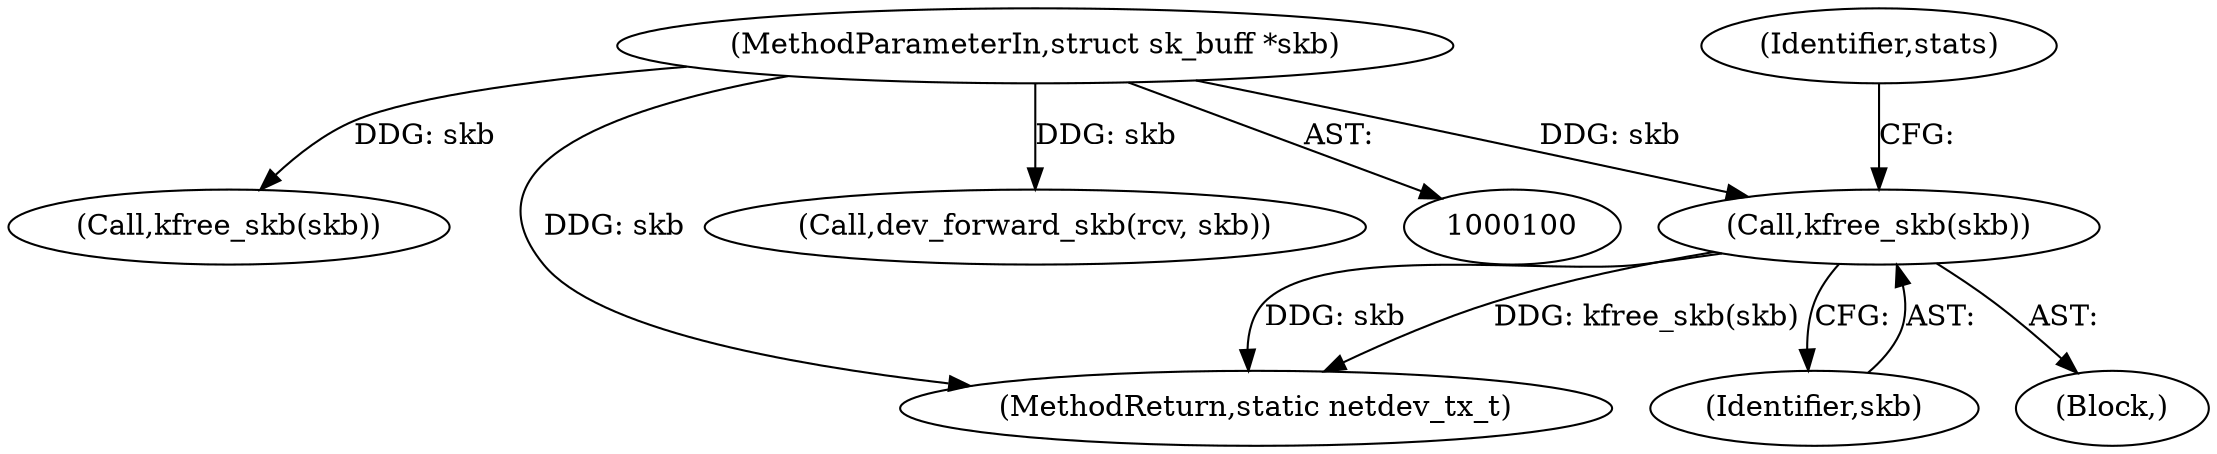 digraph "0_linux_6ec82562ffc6f297d0de36d65776cff8e5704867@API" {
"1000194" [label="(Call,kfree_skb(skb))"];
"1000101" [label="(MethodParameterIn,struct sk_buff *skb)"];
"1000203" [label="(Call,kfree_skb(skb))"];
"1000211" [label="(MethodReturn,static netdev_tx_t)"];
"1000168" [label="(Call,dev_forward_skb(rcv, skb))"];
"1000198" [label="(Identifier,stats)"];
"1000195" [label="(Identifier,skb)"];
"1000101" [label="(MethodParameterIn,struct sk_buff *skb)"];
"1000103" [label="(Block,)"];
"1000194" [label="(Call,kfree_skb(skb))"];
"1000194" -> "1000103"  [label="AST: "];
"1000194" -> "1000195"  [label="CFG: "];
"1000195" -> "1000194"  [label="AST: "];
"1000198" -> "1000194"  [label="CFG: "];
"1000194" -> "1000211"  [label="DDG: kfree_skb(skb)"];
"1000194" -> "1000211"  [label="DDG: skb"];
"1000101" -> "1000194"  [label="DDG: skb"];
"1000101" -> "1000100"  [label="AST: "];
"1000101" -> "1000211"  [label="DDG: skb"];
"1000101" -> "1000168"  [label="DDG: skb"];
"1000101" -> "1000203"  [label="DDG: skb"];
}
